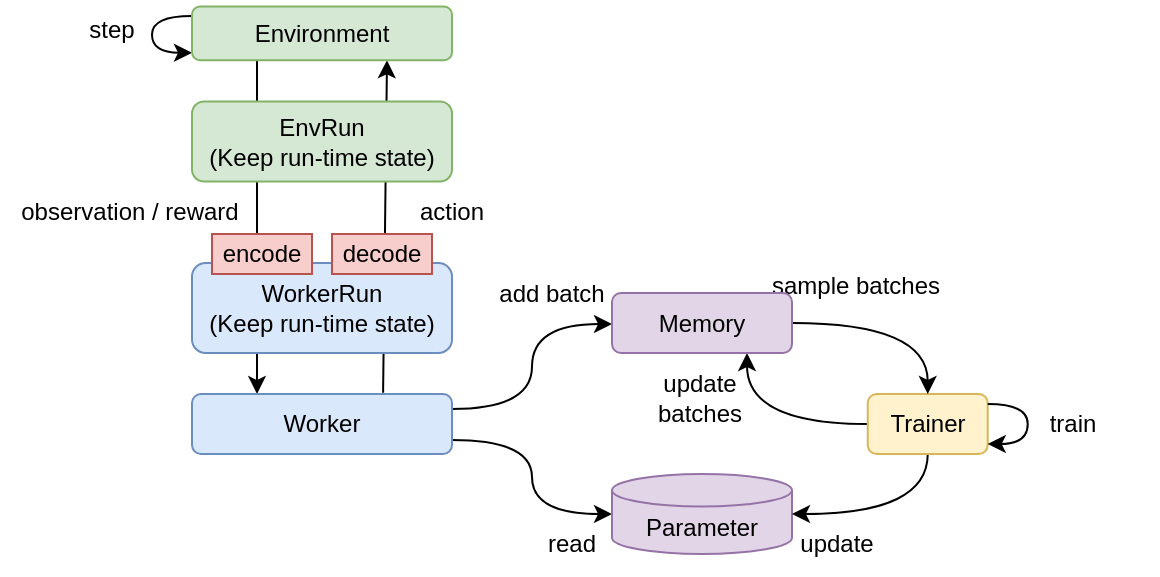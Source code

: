 <mxfile version="26.1.3" pages="5">
  <diagram id="8HCStm5KdboSv__WVgkv" name="sequence">
    <mxGraphModel dx="548" dy="292" grid="1" gridSize="10" guides="1" tooltips="1" connect="1" arrows="1" fold="1" page="1" pageScale="1" pageWidth="827" pageHeight="1169" math="0" shadow="0">
      <root>
        <mxCell id="0" />
        <mxCell id="1" parent="0" />
        <mxCell id="Dz7MXjapaTTVEsUoQ1y9-11" style="rounded=0;orthogonalLoop=1;jettySize=auto;html=1;entryX=0.25;entryY=0;entryDx=0;entryDy=0;exitX=0.25;exitY=1;exitDx=0;exitDy=0;" parent="1" source="d1hqdmulXSLHXT-Yh-JI-24" target="Dz7MXjapaTTVEsUoQ1y9-10" edge="1">
          <mxGeometry relative="1" as="geometry">
            <mxPoint x="305" y="88.12" as="sourcePoint" />
            <mxPoint x="480" y="97.63" as="targetPoint" />
          </mxGeometry>
        </mxCell>
        <mxCell id="r9WT5VXXQhSiEH60edSq-6" style="rounded=0;orthogonalLoop=1;jettySize=auto;html=1;exitX=0.735;exitY=-0.021;exitDx=0;exitDy=0;exitPerimeter=0;entryX=0.75;entryY=1;entryDx=0;entryDy=0;" parent="1" source="Dz7MXjapaTTVEsUoQ1y9-10" target="d1hqdmulXSLHXT-Yh-JI-24" edge="1">
          <mxGeometry relative="1" as="geometry">
            <mxPoint x="431.13" y="81.89" as="sourcePoint" />
            <mxPoint x="365" y="71.89" as="targetPoint" />
          </mxGeometry>
        </mxCell>
        <mxCell id="Dz7MXjapaTTVEsUoQ1y9-25" style="edgeStyle=orthogonalEdgeStyle;curved=1;rounded=0;orthogonalLoop=1;jettySize=auto;html=1;exitX=0;exitY=0.5;exitDx=0;exitDy=0;exitPerimeter=0;endArrow=none;endFill=0;startArrow=classic;startFill=1;entryX=1;entryY=0.75;entryDx=0;entryDy=0;" parent="1" source="Dz7MXjapaTTVEsUoQ1y9-4" target="Dz7MXjapaTTVEsUoQ1y9-10" edge="1">
          <mxGeometry relative="1" as="geometry">
            <Array as="points">
              <mxPoint x="440" y="310" />
              <mxPoint x="440" y="273" />
              <mxPoint x="400" y="273" />
            </Array>
            <mxPoint x="427" y="260" as="targetPoint" />
          </mxGeometry>
        </mxCell>
        <mxCell id="Dz7MXjapaTTVEsUoQ1y9-4" value="Parameter" style="shape=cylinder3;whiteSpace=wrap;html=1;boundedLbl=1;backgroundOutline=1;size=8.143;fillColor=#e1d5e7;strokeColor=#9673a6;" parent="1" vertex="1">
          <mxGeometry x="480" y="290" width="90" height="40" as="geometry" />
        </mxCell>
        <mxCell id="Dz7MXjapaTTVEsUoQ1y9-23" style="edgeStyle=orthogonalEdgeStyle;curved=1;rounded=0;orthogonalLoop=1;jettySize=auto;html=1;exitX=0.5;exitY=1;exitDx=0;exitDy=0;entryX=1;entryY=0.5;entryDx=0;entryDy=0;entryPerimeter=0;" parent="1" source="Dz7MXjapaTTVEsUoQ1y9-6" target="Dz7MXjapaTTVEsUoQ1y9-4" edge="1">
          <mxGeometry relative="1" as="geometry" />
        </mxCell>
        <mxCell id="dimpJZe9Pb7nGt2NOAaC-2" style="edgeStyle=orthogonalEdgeStyle;rounded=0;orthogonalLoop=1;jettySize=auto;html=1;entryX=0.75;entryY=1;entryDx=0;entryDy=0;curved=1;" edge="1" parent="1" source="Dz7MXjapaTTVEsUoQ1y9-6" target="dimpJZe9Pb7nGt2NOAaC-1">
          <mxGeometry relative="1" as="geometry" />
        </mxCell>
        <mxCell id="Dz7MXjapaTTVEsUoQ1y9-6" value="Trainer" style="rounded=1;whiteSpace=wrap;html=1;fillColor=#fff2cc;strokeColor=#d6b656;" parent="1" vertex="1">
          <mxGeometry x="607.87" y="250" width="60" height="30" as="geometry" />
        </mxCell>
        <mxCell id="Dz7MXjapaTTVEsUoQ1y9-7" style="edgeStyle=orthogonalEdgeStyle;rounded=0;orthogonalLoop=1;jettySize=auto;html=1;curved=1;exitX=0;exitY=0;exitDx=0;exitDy=0;" parent="1" edge="1">
          <mxGeometry relative="1" as="geometry">
            <Array as="points">
              <mxPoint x="250" y="61.39" />
              <mxPoint x="250" y="79.39" />
            </Array>
            <mxPoint x="270.001" y="61.021" as="sourcePoint" />
            <mxPoint x="270" y="79.39" as="targetPoint" />
          </mxGeometry>
        </mxCell>
        <mxCell id="Dz7MXjapaTTVEsUoQ1y9-8" value="step" style="text;html=1;strokeColor=none;fillColor=none;align=center;verticalAlign=middle;whiteSpace=wrap;rounded=0;" parent="1" vertex="1">
          <mxGeometry x="200" y="53.13" width="60" height="30" as="geometry" />
        </mxCell>
        <mxCell id="Dz7MXjapaTTVEsUoQ1y9-17" style="edgeStyle=orthogonalEdgeStyle;curved=1;rounded=0;orthogonalLoop=1;jettySize=auto;html=1;entryX=0;entryY=0.5;entryDx=0;entryDy=0;exitX=1;exitY=0.25;exitDx=0;exitDy=0;" parent="1" source="Dz7MXjapaTTVEsUoQ1y9-10" target="dimpJZe9Pb7nGt2NOAaC-1" edge="1">
          <mxGeometry relative="1" as="geometry">
            <Array as="points">
              <mxPoint x="440" y="258" />
              <mxPoint x="440" y="215" />
              <mxPoint x="480" y="215" />
            </Array>
            <mxPoint x="450" y="194.695" as="sourcePoint" />
            <mxPoint x="452.87" y="198.75" as="targetPoint" />
          </mxGeometry>
        </mxCell>
        <mxCell id="Dz7MXjapaTTVEsUoQ1y9-12" value="observation /&amp;nbsp;reward" style="text;html=1;strokeColor=none;fillColor=none;align=center;verticalAlign=middle;whiteSpace=wrap;rounded=0;" parent="1" vertex="1">
          <mxGeometry x="174" y="143.75" width="130" height="30" as="geometry" />
        </mxCell>
        <mxCell id="Dz7MXjapaTTVEsUoQ1y9-15" value="action" style="text;html=1;strokeColor=none;fillColor=none;align=center;verticalAlign=middle;whiteSpace=wrap;rounded=0;" parent="1" vertex="1">
          <mxGeometry x="370" y="143.75" width="60" height="30" as="geometry" />
        </mxCell>
        <mxCell id="Dz7MXjapaTTVEsUoQ1y9-18" value="add batch" style="text;html=1;strokeColor=none;fillColor=none;align=center;verticalAlign=middle;whiteSpace=wrap;rounded=0;" parent="1" vertex="1">
          <mxGeometry x="420" y="184.5" width="60" height="30" as="geometry" />
        </mxCell>
        <mxCell id="Dz7MXjapaTTVEsUoQ1y9-19" style="edgeStyle=orthogonalEdgeStyle;curved=1;rounded=0;orthogonalLoop=1;jettySize=auto;html=1;exitX=1;exitY=0.5;exitDx=0;exitDy=0;entryX=0.5;entryY=0;entryDx=0;entryDy=0;" parent="1" source="dimpJZe9Pb7nGt2NOAaC-1" target="Dz7MXjapaTTVEsUoQ1y9-6" edge="1">
          <mxGeometry relative="1" as="geometry">
            <mxPoint x="590.37" y="198.75" as="sourcePoint" />
          </mxGeometry>
        </mxCell>
        <mxCell id="Dz7MXjapaTTVEsUoQ1y9-20" value="sample batches" style="text;html=1;strokeColor=none;fillColor=none;align=center;verticalAlign=middle;whiteSpace=wrap;rounded=0;" parent="1" vertex="1">
          <mxGeometry x="557" y="180.5" width="90" height="30" as="geometry" />
        </mxCell>
        <mxCell id="Dz7MXjapaTTVEsUoQ1y9-24" value="update" style="text;html=1;strokeColor=none;fillColor=none;align=center;verticalAlign=middle;whiteSpace=wrap;rounded=0;" parent="1" vertex="1">
          <mxGeometry x="550" y="310" width="85" height="30" as="geometry" />
        </mxCell>
        <mxCell id="Dz7MXjapaTTVEsUoQ1y9-26" value="read" style="text;html=1;strokeColor=none;fillColor=none;align=center;verticalAlign=middle;whiteSpace=wrap;rounded=0;" parent="1" vertex="1">
          <mxGeometry x="430" y="310" width="60" height="30" as="geometry" />
        </mxCell>
        <mxCell id="1H51r3odysx_p06SB7lt-1" style="edgeStyle=orthogonalEdgeStyle;curved=1;rounded=0;orthogonalLoop=1;jettySize=auto;html=1;" parent="1" source="Dz7MXjapaTTVEsUoQ1y9-6" target="Dz7MXjapaTTVEsUoQ1y9-6" edge="1">
          <mxGeometry relative="1" as="geometry">
            <mxPoint x="657.87" y="272.5" as="sourcePoint" />
            <mxPoint x="568.62" y="303.75" as="targetPoint" />
          </mxGeometry>
        </mxCell>
        <mxCell id="1H51r3odysx_p06SB7lt-2" value="train" style="text;html=1;strokeColor=none;fillColor=none;align=center;verticalAlign=middle;whiteSpace=wrap;rounded=0;" parent="1" vertex="1">
          <mxGeometry x="667.87" y="250" width="85" height="30" as="geometry" />
        </mxCell>
        <mxCell id="d1hqdmulXSLHXT-Yh-JI-24" value="Environment" style="rounded=1;whiteSpace=wrap;html=1;fillColor=#d5e8d4;strokeColor=#82b366;" parent="1" vertex="1">
          <mxGeometry x="270" y="56.26" width="130" height="26.87" as="geometry" />
        </mxCell>
        <mxCell id="r9WT5VXXQhSiEH60edSq-1" value="EnvRun&lt;br&gt;(Keep run-time state)" style="rounded=1;whiteSpace=wrap;html=1;fillColor=#d5e8d4;strokeColor=#82b366;" parent="1" vertex="1">
          <mxGeometry x="270" y="103.75" width="130" height="40" as="geometry" />
        </mxCell>
        <mxCell id="r9WT5VXXQhSiEH60edSq-2" value="WorkerRun&lt;br&gt;(Keep run-time state)" style="rounded=1;whiteSpace=wrap;html=1;fillColor=#dae8fc;strokeColor=#6c8ebf;" parent="1" vertex="1">
          <mxGeometry x="270" y="184.5" width="130" height="45" as="geometry" />
        </mxCell>
        <mxCell id="Dz7MXjapaTTVEsUoQ1y9-10" value="Worker" style="rounded=1;whiteSpace=wrap;html=1;fillColor=#dae8fc;strokeColor=#6c8ebf;" parent="1" vertex="1">
          <mxGeometry x="270" y="250" width="130" height="30" as="geometry" />
        </mxCell>
        <mxCell id="eSRxUEwJaX7oG8RVJNS5-2" value="decode" style="rounded=0;whiteSpace=wrap;html=1;fillColor=#f8cecc;strokeColor=#b85450;" parent="1" vertex="1">
          <mxGeometry x="340" y="170" width="50" height="20" as="geometry" />
        </mxCell>
        <mxCell id="eSRxUEwJaX7oG8RVJNS5-1" value="encode" style="rounded=0;whiteSpace=wrap;html=1;fillColor=#f8cecc;strokeColor=#b85450;" parent="1" vertex="1">
          <mxGeometry x="280" y="170" width="50" height="20" as="geometry" />
        </mxCell>
        <mxCell id="dimpJZe9Pb7nGt2NOAaC-1" value="Memory" style="rounded=1;whiteSpace=wrap;html=1;fillColor=#e1d5e7;strokeColor=#9673a6;" vertex="1" parent="1">
          <mxGeometry x="480" y="199.5" width="90" height="30" as="geometry" />
        </mxCell>
        <mxCell id="dimpJZe9Pb7nGt2NOAaC-3" value="update&lt;div&gt;batches&lt;/div&gt;" style="text;html=1;strokeColor=none;fillColor=none;align=center;verticalAlign=middle;whiteSpace=wrap;rounded=0;" vertex="1" parent="1">
          <mxGeometry x="479" y="237" width="90" height="30" as="geometry" />
        </mxCell>
      </root>
    </mxGraphModel>
  </diagram>
  <diagram id="YnyO58ju2ZsBTfj123Jh" name="mp">
    <mxGraphModel dx="946" dy="503" grid="1" gridSize="10" guides="1" tooltips="1" connect="1" arrows="1" fold="1" page="1" pageScale="1" pageWidth="827" pageHeight="1169" math="0" shadow="0">
      <root>
        <mxCell id="Gu4-0b2xn2e90pc047bY-0" />
        <mxCell id="Gu4-0b2xn2e90pc047bY-1" parent="Gu4-0b2xn2e90pc047bY-0" />
        <mxCell id="szc0OzaTAx6EitnLWger-1" value="" style="rounded=0;whiteSpace=wrap;html=1;" parent="Gu4-0b2xn2e90pc047bY-1" vertex="1">
          <mxGeometry x="530" y="110" width="190" height="210" as="geometry" />
        </mxCell>
        <mxCell id="wtMo23867lj7A6iBCIME-0" value="" style="rounded=0;whiteSpace=wrap;html=1;" parent="Gu4-0b2xn2e90pc047bY-1" vertex="1">
          <mxGeometry x="60" y="110" width="290" height="110" as="geometry" />
        </mxCell>
        <mxCell id="RoZq5j0I4huKhHa5UfBf-0" style="edgeStyle=none;rounded=0;orthogonalLoop=1;jettySize=auto;html=1;exitX=1;exitY=0.5;exitDx=0;exitDy=0;startArrow=classic;startFill=1;" parent="Gu4-0b2xn2e90pc047bY-1" source="hCgiPdKvAsC8QuEQ23qE-1" target="hCgiPdKvAsC8QuEQ23qE-10" edge="1">
          <mxGeometry relative="1" as="geometry" />
        </mxCell>
        <mxCell id="hCgiPdKvAsC8QuEQ23qE-1" value="Environment" style="ellipse;whiteSpace=wrap;html=1;fillColor=#d5e8d4;strokeColor=#82b366;" parent="Gu4-0b2xn2e90pc047bY-1" vertex="1">
          <mxGeometry x="70" y="137.5" width="90" height="40" as="geometry" />
        </mxCell>
        <mxCell id="hCgiPdKvAsC8QuEQ23qE-4" style="rounded=0;orthogonalLoop=1;jettySize=auto;html=1;exitX=0.5;exitY=1;exitDx=0;exitDy=0;entryX=0.5;entryY=0;entryDx=0;entryDy=0;entryPerimeter=0;" parent="Gu4-0b2xn2e90pc047bY-1" source="hCgiPdKvAsC8QuEQ23qE-5" target="3Zu5WteFrr1FcEvkHmud-0" edge="1">
          <mxGeometry relative="1" as="geometry" />
        </mxCell>
        <mxCell id="9uBo-6KRhyvI6lXKB4fs-0" style="rounded=0;orthogonalLoop=1;jettySize=auto;html=1;entryX=0.25;entryY=1;entryDx=0;entryDy=0;exitX=0.25;exitY=0;exitDx=0;exitDy=0;" parent="Gu4-0b2xn2e90pc047bY-1" source="hCgiPdKvAsC8QuEQ23qE-5" target="8h98pAV-D-HmkaRFg6sH-0" edge="1">
          <mxGeometry relative="1" as="geometry" />
        </mxCell>
        <mxCell id="hCgiPdKvAsC8QuEQ23qE-5" value="Trainer" style="rounded=1;whiteSpace=wrap;html=1;fillColor=#fff2cc;strokeColor=#d6b656;" parent="Gu4-0b2xn2e90pc047bY-1" vertex="1">
          <mxGeometry x="580.26" y="201.88" width="87.75" height="27.49" as="geometry" />
        </mxCell>
        <mxCell id="hCgiPdKvAsC8QuEQ23qE-9" style="edgeStyle=orthogonalEdgeStyle;curved=1;rounded=0;orthogonalLoop=1;jettySize=auto;html=1;exitX=1;exitY=0.5;exitDx=0;exitDy=0;entryX=0.5;entryY=1;entryDx=0;entryDy=0;entryPerimeter=0;" parent="Gu4-0b2xn2e90pc047bY-1" source="hCgiPdKvAsC8QuEQ23qE-10" target="hCgiPdKvAsC8QuEQ23qE-14" edge="1">
          <mxGeometry relative="1" as="geometry" />
        </mxCell>
        <mxCell id="hCgiPdKvAsC8QuEQ23qE-10" value="Worker" style="rounded=1;whiteSpace=wrap;html=1;fillColor=#dae8fc;strokeColor=#6c8ebf;" parent="Gu4-0b2xn2e90pc047bY-1" vertex="1">
          <mxGeometry x="191" y="142.5" width="60" height="30" as="geometry" />
        </mxCell>
        <mxCell id="hCgiPdKvAsC8QuEQ23qE-17" style="rounded=0;orthogonalLoop=1;jettySize=auto;html=1;exitX=0.75;exitY=1;exitDx=0;exitDy=0;entryX=0.75;entryY=0;entryDx=0;entryDy=0;" parent="Gu4-0b2xn2e90pc047bY-1" source="8h98pAV-D-HmkaRFg6sH-0" target="hCgiPdKvAsC8QuEQ23qE-5" edge="1">
          <mxGeometry relative="1" as="geometry">
            <mxPoint x="563.96" y="141.195" as="sourcePoint" />
          </mxGeometry>
        </mxCell>
        <mxCell id="hCgiPdKvAsC8QuEQ23qE-18" value="sample&lt;br&gt;batches" style="text;html=1;strokeColor=none;fillColor=none;align=center;verticalAlign=middle;whiteSpace=wrap;rounded=0;" parent="Gu4-0b2xn2e90pc047bY-1" vertex="1">
          <mxGeometry x="650" y="169.37" width="70" height="30" as="geometry" />
        </mxCell>
        <mxCell id="hCgiPdKvAsC8QuEQ23qE-19" value="update" style="text;html=1;strokeColor=none;fillColor=none;align=center;verticalAlign=middle;whiteSpace=wrap;rounded=0;" parent="Gu4-0b2xn2e90pc047bY-1" vertex="1">
          <mxGeometry x="555" y="230.94" width="85" height="30" as="geometry" />
        </mxCell>
        <mxCell id="tBLzW1-dSC8KAft304s7-12" style="rounded=0;orthogonalLoop=1;jettySize=auto;html=1;exitX=0;exitY=0.5;exitDx=0;exitDy=0;exitPerimeter=0;startArrow=none;startFill=0;entryX=1;entryY=0.5;entryDx=0;entryDy=0;" parent="Gu4-0b2xn2e90pc047bY-1" source="3Zu5WteFrr1FcEvkHmud-0" edge="1">
          <mxGeometry relative="1" as="geometry">
            <mxPoint x="502.2" y="287.275" as="targetPoint" />
          </mxGeometry>
        </mxCell>
        <mxCell id="3Zu5WteFrr1FcEvkHmud-0" value="Parameter" style="shape=cylinder3;whiteSpace=wrap;html=1;boundedLbl=1;backgroundOutline=1;size=8.143;fillColor=#e1d5e7;strokeColor=#9673a6;" parent="Gu4-0b2xn2e90pc047bY-1" vertex="1">
          <mxGeometry x="577.13" y="267.5" width="94" height="40" as="geometry" />
        </mxCell>
        <mxCell id="3Zu5WteFrr1FcEvkHmud-2" value="[Server]&lt;br&gt;RemoteBoard" style="rounded=1;whiteSpace=wrap;html=1;fillColor=#ffe6cc;strokeColor=#d79b00;" parent="Gu4-0b2xn2e90pc047bY-1" vertex="1">
          <mxGeometry x="392.2" y="268.83" width="110" height="36.87" as="geometry" />
        </mxCell>
        <mxCell id="3Zu5WteFrr1FcEvkHmud-5" value="write" style="text;html=1;strokeColor=none;fillColor=none;align=center;verticalAlign=middle;whiteSpace=wrap;rounded=0;" parent="Gu4-0b2xn2e90pc047bY-1" vertex="1">
          <mxGeometry x="509.13" y="261.25" width="85" height="30" as="geometry" />
        </mxCell>
        <mxCell id="AqlXkb-w7h_acBey4eJv-0" value="write" style="text;html=1;strokeColor=none;fillColor=none;align=center;verticalAlign=middle;whiteSpace=wrap;rounded=0;" parent="Gu4-0b2xn2e90pc047bY-1" vertex="1">
          <mxGeometry x="340" y="233.13" width="85" height="30" as="geometry" />
        </mxCell>
        <mxCell id="wtMo23867lj7A6iBCIME-1" value="TrainerServer" style="text;html=1;strokeColor=none;fillColor=none;align=center;verticalAlign=middle;whiteSpace=wrap;rounded=0;" parent="Gu4-0b2xn2e90pc047bY-1" vertex="1">
          <mxGeometry x="594.13" y="105.57" width="60" height="30" as="geometry" />
        </mxCell>
        <mxCell id="s0bxHy9ZseCvG_myIAhX-0" style="edgeStyle=orthogonalEdgeStyle;rounded=0;orthogonalLoop=1;jettySize=auto;html=1;exitX=0;exitY=0.5;exitDx=0;exitDy=0;exitPerimeter=0;entryX=0.5;entryY=1;entryDx=0;entryDy=0;startArrow=classic;startFill=1;endArrow=none;endFill=0;" parent="Gu4-0b2xn2e90pc047bY-1" source="hCgiPdKvAsC8QuEQ23qE-3" target="hCgiPdKvAsC8QuEQ23qE-10" edge="1">
          <mxGeometry relative="1" as="geometry" />
        </mxCell>
        <mxCell id="hCgiPdKvAsC8QuEQ23qE-3" value="Parameter" style="shape=cylinder3;whiteSpace=wrap;html=1;boundedLbl=1;backgroundOutline=1;size=8.143;fillColor=#e1d5e7;strokeColor=#9673a6;" parent="Gu4-0b2xn2e90pc047bY-1" vertex="1">
          <mxGeometry x="251" y="173.75" width="84" height="40" as="geometry" />
        </mxCell>
        <mxCell id="tBLzW1-dSC8KAft304s7-1" value="" style="rounded=0;whiteSpace=wrap;html=1;" parent="Gu4-0b2xn2e90pc047bY-1" vertex="1">
          <mxGeometry x="60" y="232.5" width="290" height="105" as="geometry" />
        </mxCell>
        <mxCell id="tBLzW1-dSC8KAft304s7-2" style="edgeStyle=none;rounded=0;orthogonalLoop=1;jettySize=auto;html=1;exitX=1;exitY=0.5;exitDx=0;exitDy=0;startArrow=classic;startFill=1;" parent="Gu4-0b2xn2e90pc047bY-1" source="tBLzW1-dSC8KAft304s7-3" target="tBLzW1-dSC8KAft304s7-4" edge="1">
          <mxGeometry relative="1" as="geometry" />
        </mxCell>
        <mxCell id="tBLzW1-dSC8KAft304s7-3" value="Environment" style="ellipse;whiteSpace=wrap;html=1;fillColor=#d5e8d4;strokeColor=#82b366;" parent="Gu4-0b2xn2e90pc047bY-1" vertex="1">
          <mxGeometry x="70" y="255" width="90" height="40" as="geometry" />
        </mxCell>
        <mxCell id="tBLzW1-dSC8KAft304s7-4" value="Worker" style="rounded=1;whiteSpace=wrap;html=1;fillColor=#dae8fc;strokeColor=#6c8ebf;" parent="Gu4-0b2xn2e90pc047bY-1" vertex="1">
          <mxGeometry x="191" y="260" width="60" height="30" as="geometry" />
        </mxCell>
        <mxCell id="tBLzW1-dSC8KAft304s7-5" value="add batch" style="text;html=1;strokeColor=none;fillColor=none;align=center;verticalAlign=middle;whiteSpace=wrap;rounded=0;" parent="Gu4-0b2xn2e90pc047bY-1" vertex="1">
          <mxGeometry x="365" y="169.37" width="60" height="30" as="geometry" />
        </mxCell>
        <mxCell id="tBLzW1-dSC8KAft304s7-7" value="ActorServer2" style="text;html=1;strokeColor=none;fillColor=none;align=center;verticalAlign=middle;whiteSpace=wrap;rounded=0;" parent="Gu4-0b2xn2e90pc047bY-1" vertex="1">
          <mxGeometry x="172.5" y="228" width="60" height="30" as="geometry" />
        </mxCell>
        <mxCell id="tBLzW1-dSC8KAft304s7-8" style="edgeStyle=orthogonalEdgeStyle;rounded=0;orthogonalLoop=1;jettySize=auto;html=1;exitX=0;exitY=0.5;exitDx=0;exitDy=0;exitPerimeter=0;entryX=0.5;entryY=1;entryDx=0;entryDy=0;startArrow=classic;startFill=1;endArrow=none;endFill=0;" parent="Gu4-0b2xn2e90pc047bY-1" source="tBLzW1-dSC8KAft304s7-9" target="tBLzW1-dSC8KAft304s7-4" edge="1">
          <mxGeometry relative="1" as="geometry" />
        </mxCell>
        <mxCell id="tBLzW1-dSC8KAft304s7-9" value="Parameter" style="shape=cylinder3;whiteSpace=wrap;html=1;boundedLbl=1;backgroundOutline=1;size=8.143;fillColor=#e1d5e7;strokeColor=#9673a6;" parent="Gu4-0b2xn2e90pc047bY-1" vertex="1">
          <mxGeometry x="251" y="291.25" width="84" height="40" as="geometry" />
        </mxCell>
        <mxCell id="3Zu5WteFrr1FcEvkHmud-4" style="edgeStyle=orthogonalEdgeStyle;curved=1;rounded=0;orthogonalLoop=1;jettySize=auto;html=1;exitX=0;exitY=0.5;exitDx=0;exitDy=0;entryX=1;entryY=0.5;entryDx=0;entryDy=0;entryPerimeter=0;fillColor=#e1d5e7;strokeColor=#9673a6;" parent="Gu4-0b2xn2e90pc047bY-1" source="3Zu5WteFrr1FcEvkHmud-2" target="tBLzW1-dSC8KAft304s7-9" edge="1">
          <mxGeometry relative="1" as="geometry">
            <mxPoint x="340" y="280" as="targetPoint" />
          </mxGeometry>
        </mxCell>
        <mxCell id="tBLzW1-dSC8KAft304s7-11" style="edgeStyle=orthogonalEdgeStyle;curved=1;rounded=0;orthogonalLoop=1;jettySize=auto;html=1;exitX=0;exitY=0.5;exitDx=0;exitDy=0;entryX=1;entryY=0.5;entryDx=0;entryDy=0;entryPerimeter=0;fillColor=#e1d5e7;strokeColor=#9673a6;" parent="Gu4-0b2xn2e90pc047bY-1" source="3Zu5WteFrr1FcEvkHmud-2" target="hCgiPdKvAsC8QuEQ23qE-3" edge="1">
          <mxGeometry relative="1" as="geometry">
            <mxPoint x="430" y="289.375" as="sourcePoint" />
            <mxPoint x="345" y="338.75" as="targetPoint" />
          </mxGeometry>
        </mxCell>
        <mxCell id="szc0OzaTAx6EitnLWger-0" style="edgeStyle=orthogonalEdgeStyle;curved=1;rounded=0;orthogonalLoop=1;jettySize=auto;html=1;exitX=1;exitY=0.5;exitDx=0;exitDy=0;entryX=0.5;entryY=1;entryDx=0;entryDy=0;entryPerimeter=0;" parent="Gu4-0b2xn2e90pc047bY-1" source="tBLzW1-dSC8KAft304s7-4" target="hCgiPdKvAsC8QuEQ23qE-14" edge="1">
          <mxGeometry relative="1" as="geometry">
            <mxPoint x="270" y="172.5" as="sourcePoint" />
            <mxPoint x="397.75" y="155" as="targetPoint" />
            <Array as="points">
              <mxPoint x="360" y="275" />
              <mxPoint x="360" y="150" />
              <mxPoint x="384" y="150" />
            </Array>
          </mxGeometry>
        </mxCell>
        <mxCell id="szc0OzaTAx6EitnLWger-2" value="ActorServer1" style="text;html=1;strokeColor=none;fillColor=none;align=center;verticalAlign=middle;whiteSpace=wrap;rounded=0;" parent="Gu4-0b2xn2e90pc047bY-1" vertex="1">
          <mxGeometry x="178.5" y="107.5" width="60" height="30" as="geometry" />
        </mxCell>
        <mxCell id="OitwZkqVeGQr4RYmDPEj-0" value="read" style="text;html=1;strokeColor=none;fillColor=none;align=center;verticalAlign=middle;whiteSpace=wrap;rounded=0;" parent="Gu4-0b2xn2e90pc047bY-1" vertex="1">
          <mxGeometry x="178.5" y="190" width="85" height="30" as="geometry" />
        </mxCell>
        <mxCell id="OitwZkqVeGQr4RYmDPEj-1" value="read" style="text;html=1;strokeColor=none;fillColor=none;align=center;verticalAlign=middle;whiteSpace=wrap;rounded=0;" parent="Gu4-0b2xn2e90pc047bY-1" vertex="1">
          <mxGeometry x="178.5" y="307.5" width="85" height="30" as="geometry" />
        </mxCell>
        <mxCell id="Nvs9mhA8swCKkjgWe2Xr-0" value="・・・" style="text;html=1;strokeColor=none;fillColor=none;align=center;verticalAlign=middle;whiteSpace=wrap;rounded=0;fontStyle=0" parent="Gu4-0b2xn2e90pc047bY-1" vertex="1">
          <mxGeometry x="160" y="350" width="85" height="30" as="geometry" />
        </mxCell>
        <mxCell id="hCgiPdKvAsC8QuEQ23qE-14" value="" style="shape=cylinder3;whiteSpace=wrap;html=1;boundedLbl=1;backgroundOutline=1;size=15;rotation=90;fillColor=#ffe6cc;strokeColor=#d79b00;" parent="Gu4-0b2xn2e90pc047bY-1" vertex="1">
          <mxGeometry x="429.75" y="86.94" width="34.91" height="126.81" as="geometry" />
        </mxCell>
        <mxCell id="hCgiPdKvAsC8QuEQ23qE-15" value="[Server]&lt;br&gt;RemoteQueue" style="text;html=1;strokeColor=none;fillColor=none;align=center;verticalAlign=middle;whiteSpace=wrap;rounded=0;" parent="Gu4-0b2xn2e90pc047bY-1" vertex="1">
          <mxGeometry x="414.001" y="123.802" width="45.818" height="53.077" as="geometry" />
        </mxCell>
        <mxCell id="9uBo-6KRhyvI6lXKB4fs-1" value="update&lt;br&gt;batches" style="text;html=1;strokeColor=none;fillColor=none;align=center;verticalAlign=middle;whiteSpace=wrap;rounded=0;" parent="Gu4-0b2xn2e90pc047bY-1" vertex="1">
          <mxGeometry x="530" y="172.73" width="60" height="30" as="geometry" />
        </mxCell>
        <mxCell id="8h98pAV-D-HmkaRFg6sH-0" value="Memory" style="rounded=1;whiteSpace=wrap;html=1;fillColor=#e1d5e7;strokeColor=#9673a6;" parent="Gu4-0b2xn2e90pc047bY-1" vertex="1">
          <mxGeometry x="580" y="135.57" width="88.01" height="30" as="geometry" />
        </mxCell>
        <mxCell id="8h98pAV-D-HmkaRFg6sH-1" style="rounded=0;orthogonalLoop=1;jettySize=auto;html=1;exitX=0.5;exitY=0;exitDx=0;exitDy=0;entryX=0;entryY=0.5;entryDx=0;entryDy=0;exitPerimeter=0;" parent="Gu4-0b2xn2e90pc047bY-1" source="hCgiPdKvAsC8QuEQ23qE-14" target="8h98pAV-D-HmkaRFg6sH-0" edge="1">
          <mxGeometry relative="1" as="geometry">
            <mxPoint x="649" y="175" as="sourcePoint" />
            <mxPoint x="649" y="212" as="targetPoint" />
          </mxGeometry>
        </mxCell>
        <mxCell id="8h98pAV-D-HmkaRFg6sH-2" value="add" style="text;html=1;strokeColor=none;fillColor=none;align=center;verticalAlign=middle;whiteSpace=wrap;rounded=0;" parent="Gu4-0b2xn2e90pc047bY-1" vertex="1">
          <mxGeometry x="509.13" y="123.8" width="85" height="30" as="geometry" />
        </mxCell>
      </root>
    </mxGraphModel>
  </diagram>
  <diagram name="mp_memory" id="myOdr_CSayoS9-rvYK7P">
    <mxGraphModel dx="783" dy="417" grid="1" gridSize="10" guides="1" tooltips="1" connect="1" arrows="1" fold="1" page="1" pageScale="1" pageWidth="827" pageHeight="1169" math="0" shadow="0">
      <root>
        <mxCell id="0-RrMzKhqfAMAuhQivYd-0" />
        <mxCell id="0-RrMzKhqfAMAuhQivYd-1" parent="0-RrMzKhqfAMAuhQivYd-0" />
        <mxCell id="d6ZZputvcHkwLG8f-SQT-0" value="" style="rounded=0;whiteSpace=wrap;html=1;" vertex="1" parent="0-RrMzKhqfAMAuhQivYd-1">
          <mxGeometry x="560" y="110" width="130" height="70" as="geometry" />
        </mxCell>
        <mxCell id="0-RrMzKhqfAMAuhQivYd-2" value="" style="rounded=0;whiteSpace=wrap;html=1;" vertex="1" parent="0-RrMzKhqfAMAuhQivYd-1">
          <mxGeometry x="520" y="220" width="200" height="120" as="geometry" />
        </mxCell>
        <mxCell id="0-RrMzKhqfAMAuhQivYd-3" value="" style="rounded=0;whiteSpace=wrap;html=1;" vertex="1" parent="0-RrMzKhqfAMAuhQivYd-1">
          <mxGeometry x="60" y="110" width="290" height="110" as="geometry" />
        </mxCell>
        <mxCell id="0-RrMzKhqfAMAuhQivYd-4" style="edgeStyle=none;rounded=0;orthogonalLoop=1;jettySize=auto;html=1;exitX=1;exitY=0.5;exitDx=0;exitDy=0;startArrow=classic;startFill=1;" edge="1" parent="0-RrMzKhqfAMAuhQivYd-1" source="0-RrMzKhqfAMAuhQivYd-5" target="0-RrMzKhqfAMAuhQivYd-10">
          <mxGeometry relative="1" as="geometry" />
        </mxCell>
        <mxCell id="0-RrMzKhqfAMAuhQivYd-5" value="Environment" style="ellipse;whiteSpace=wrap;html=1;fillColor=#d5e8d4;strokeColor=#82b366;" vertex="1" parent="0-RrMzKhqfAMAuhQivYd-1">
          <mxGeometry x="70" y="137.5" width="90" height="40" as="geometry" />
        </mxCell>
        <mxCell id="0-RrMzKhqfAMAuhQivYd-6" style="rounded=0;orthogonalLoop=1;jettySize=auto;html=1;exitX=0.5;exitY=1;exitDx=0;exitDy=0;entryX=0.5;entryY=0;entryDx=0;entryDy=0;entryPerimeter=0;" edge="1" parent="0-RrMzKhqfAMAuhQivYd-1" source="0-RrMzKhqfAMAuhQivYd-8" target="0-RrMzKhqfAMAuhQivYd-15">
          <mxGeometry relative="1" as="geometry" />
        </mxCell>
        <mxCell id="0-RrMzKhqfAMAuhQivYd-7" style="rounded=0;orthogonalLoop=1;jettySize=auto;html=1;entryX=0.25;entryY=1;entryDx=0;entryDy=0;exitX=0.25;exitY=0;exitDx=0;exitDy=0;" edge="1" parent="0-RrMzKhqfAMAuhQivYd-1" source="0-RrMzKhqfAMAuhQivYd-8" target="0-RrMzKhqfAMAuhQivYd-40">
          <mxGeometry relative="1" as="geometry" />
        </mxCell>
        <mxCell id="0-RrMzKhqfAMAuhQivYd-8" value="Trainer" style="rounded=1;whiteSpace=wrap;html=1;fillColor=#fff2cc;strokeColor=#d6b656;" vertex="1" parent="0-RrMzKhqfAMAuhQivYd-1">
          <mxGeometry x="585.12" y="250.0" width="87.75" height="27.49" as="geometry" />
        </mxCell>
        <mxCell id="0-RrMzKhqfAMAuhQivYd-9" style="edgeStyle=orthogonalEdgeStyle;curved=1;rounded=0;orthogonalLoop=1;jettySize=auto;html=1;exitX=1;exitY=0.5;exitDx=0;exitDy=0;entryX=0.5;entryY=1;entryDx=0;entryDy=0;entryPerimeter=0;" edge="1" parent="0-RrMzKhqfAMAuhQivYd-1" source="0-RrMzKhqfAMAuhQivYd-10" target="0-RrMzKhqfAMAuhQivYd-37">
          <mxGeometry relative="1" as="geometry" />
        </mxCell>
        <mxCell id="0-RrMzKhqfAMAuhQivYd-10" value="Worker" style="rounded=1;whiteSpace=wrap;html=1;fillColor=#dae8fc;strokeColor=#6c8ebf;" vertex="1" parent="0-RrMzKhqfAMAuhQivYd-1">
          <mxGeometry x="191" y="142.5" width="60" height="30" as="geometry" />
        </mxCell>
        <mxCell id="0-RrMzKhqfAMAuhQivYd-11" style="rounded=0;orthogonalLoop=1;jettySize=auto;html=1;exitX=0.75;exitY=1;exitDx=0;exitDy=0;entryX=0.75;entryY=0;entryDx=0;entryDy=0;" edge="1" parent="0-RrMzKhqfAMAuhQivYd-1" source="0-RrMzKhqfAMAuhQivYd-40" target="0-RrMzKhqfAMAuhQivYd-8">
          <mxGeometry relative="1" as="geometry">
            <mxPoint x="563.96" y="152.445" as="sourcePoint" />
          </mxGeometry>
        </mxCell>
        <mxCell id="0-RrMzKhqfAMAuhQivYd-12" value="sample&lt;br&gt;batches" style="text;html=1;strokeColor=none;fillColor=none;align=center;verticalAlign=middle;whiteSpace=wrap;rounded=0;" vertex="1" parent="0-RrMzKhqfAMAuhQivYd-1">
          <mxGeometry x="650" y="183.75" width="70" height="30" as="geometry" />
        </mxCell>
        <mxCell id="0-RrMzKhqfAMAuhQivYd-13" value="update" style="text;html=1;strokeColor=none;fillColor=none;align=center;verticalAlign=middle;whiteSpace=wrap;rounded=0;rotation=0;" vertex="1" parent="0-RrMzKhqfAMAuhQivYd-1">
          <mxGeometry x="650" y="271.25" width="65" height="30" as="geometry" />
        </mxCell>
        <mxCell id="0-RrMzKhqfAMAuhQivYd-14" style="rounded=0;orthogonalLoop=1;jettySize=auto;html=1;exitX=0;exitY=0.5;exitDx=0;exitDy=0;exitPerimeter=0;startArrow=none;startFill=0;entryX=1;entryY=0.5;entryDx=0;entryDy=0;" edge="1" parent="0-RrMzKhqfAMAuhQivYd-1" source="0-RrMzKhqfAMAuhQivYd-15">
          <mxGeometry relative="1" as="geometry">
            <mxPoint x="502.2" y="287.275" as="targetPoint" />
          </mxGeometry>
        </mxCell>
        <mxCell id="0-RrMzKhqfAMAuhQivYd-15" value="Parameter" style="shape=cylinder3;whiteSpace=wrap;html=1;boundedLbl=1;backgroundOutline=1;size=8.143;fillColor=#e1d5e7;strokeColor=#9673a6;" vertex="1" parent="0-RrMzKhqfAMAuhQivYd-1">
          <mxGeometry x="581.99" y="295" width="94" height="40" as="geometry" />
        </mxCell>
        <mxCell id="0-RrMzKhqfAMAuhQivYd-16" value="[Server]&lt;br&gt;RemoteBoard" style="rounded=1;whiteSpace=wrap;html=1;fillColor=#ffe6cc;strokeColor=#d79b00;" vertex="1" parent="0-RrMzKhqfAMAuhQivYd-1">
          <mxGeometry x="392.2" y="268.83" width="110" height="36.87" as="geometry" />
        </mxCell>
        <mxCell id="0-RrMzKhqfAMAuhQivYd-17" value="write" style="text;html=1;strokeColor=none;fillColor=none;align=center;verticalAlign=middle;whiteSpace=wrap;rounded=0;" vertex="1" parent="0-RrMzKhqfAMAuhQivYd-1">
          <mxGeometry x="459.82" y="301.25" width="85" height="30" as="geometry" />
        </mxCell>
        <mxCell id="0-RrMzKhqfAMAuhQivYd-18" value="write" style="text;html=1;strokeColor=none;fillColor=none;align=center;verticalAlign=middle;whiteSpace=wrap;rounded=0;" vertex="1" parent="0-RrMzKhqfAMAuhQivYd-1">
          <mxGeometry x="340" y="233.13" width="85" height="30" as="geometry" />
        </mxCell>
        <mxCell id="0-RrMzKhqfAMAuhQivYd-19" value="MemoryServer" style="text;html=1;strokeColor=none;fillColor=none;align=center;verticalAlign=middle;whiteSpace=wrap;rounded=0;" vertex="1" parent="0-RrMzKhqfAMAuhQivYd-1">
          <mxGeometry x="598.87" y="105.34" width="60" height="30" as="geometry" />
        </mxCell>
        <mxCell id="0-RrMzKhqfAMAuhQivYd-20" style="edgeStyle=orthogonalEdgeStyle;rounded=0;orthogonalLoop=1;jettySize=auto;html=1;exitX=0;exitY=0.5;exitDx=0;exitDy=0;exitPerimeter=0;entryX=0.5;entryY=1;entryDx=0;entryDy=0;startArrow=classic;startFill=1;endArrow=none;endFill=0;" edge="1" parent="0-RrMzKhqfAMAuhQivYd-1" source="0-RrMzKhqfAMAuhQivYd-21" target="0-RrMzKhqfAMAuhQivYd-10">
          <mxGeometry relative="1" as="geometry" />
        </mxCell>
        <mxCell id="0-RrMzKhqfAMAuhQivYd-21" value="Parameter" style="shape=cylinder3;whiteSpace=wrap;html=1;boundedLbl=1;backgroundOutline=1;size=8.143;fillColor=#e1d5e7;strokeColor=#9673a6;" vertex="1" parent="0-RrMzKhqfAMAuhQivYd-1">
          <mxGeometry x="251" y="173.75" width="84" height="40" as="geometry" />
        </mxCell>
        <mxCell id="0-RrMzKhqfAMAuhQivYd-22" value="" style="rounded=0;whiteSpace=wrap;html=1;" vertex="1" parent="0-RrMzKhqfAMAuhQivYd-1">
          <mxGeometry x="60" y="232.5" width="290" height="105" as="geometry" />
        </mxCell>
        <mxCell id="0-RrMzKhqfAMAuhQivYd-23" style="edgeStyle=none;rounded=0;orthogonalLoop=1;jettySize=auto;html=1;exitX=1;exitY=0.5;exitDx=0;exitDy=0;startArrow=classic;startFill=1;" edge="1" parent="0-RrMzKhqfAMAuhQivYd-1" source="0-RrMzKhqfAMAuhQivYd-24" target="0-RrMzKhqfAMAuhQivYd-25">
          <mxGeometry relative="1" as="geometry" />
        </mxCell>
        <mxCell id="0-RrMzKhqfAMAuhQivYd-24" value="Environment" style="ellipse;whiteSpace=wrap;html=1;fillColor=#d5e8d4;strokeColor=#82b366;" vertex="1" parent="0-RrMzKhqfAMAuhQivYd-1">
          <mxGeometry x="70" y="255" width="90" height="40" as="geometry" />
        </mxCell>
        <mxCell id="0-RrMzKhqfAMAuhQivYd-25" value="Worker" style="rounded=1;whiteSpace=wrap;html=1;fillColor=#dae8fc;strokeColor=#6c8ebf;" vertex="1" parent="0-RrMzKhqfAMAuhQivYd-1">
          <mxGeometry x="191" y="260" width="60" height="30" as="geometry" />
        </mxCell>
        <mxCell id="0-RrMzKhqfAMAuhQivYd-26" value="add batch" style="text;html=1;strokeColor=none;fillColor=none;align=center;verticalAlign=middle;whiteSpace=wrap;rounded=0;" vertex="1" parent="0-RrMzKhqfAMAuhQivYd-1">
          <mxGeometry x="365" y="169.37" width="60" height="30" as="geometry" />
        </mxCell>
        <mxCell id="0-RrMzKhqfAMAuhQivYd-27" value="ActorServer2" style="text;html=1;strokeColor=none;fillColor=none;align=center;verticalAlign=middle;whiteSpace=wrap;rounded=0;" vertex="1" parent="0-RrMzKhqfAMAuhQivYd-1">
          <mxGeometry x="172.5" y="228" width="60" height="30" as="geometry" />
        </mxCell>
        <mxCell id="0-RrMzKhqfAMAuhQivYd-28" style="edgeStyle=orthogonalEdgeStyle;rounded=0;orthogonalLoop=1;jettySize=auto;html=1;exitX=0;exitY=0.5;exitDx=0;exitDy=0;exitPerimeter=0;entryX=0.5;entryY=1;entryDx=0;entryDy=0;startArrow=classic;startFill=1;endArrow=none;endFill=0;" edge="1" parent="0-RrMzKhqfAMAuhQivYd-1" source="0-RrMzKhqfAMAuhQivYd-29" target="0-RrMzKhqfAMAuhQivYd-25">
          <mxGeometry relative="1" as="geometry" />
        </mxCell>
        <mxCell id="0-RrMzKhqfAMAuhQivYd-29" value="Parameter" style="shape=cylinder3;whiteSpace=wrap;html=1;boundedLbl=1;backgroundOutline=1;size=8.143;fillColor=#e1d5e7;strokeColor=#9673a6;" vertex="1" parent="0-RrMzKhqfAMAuhQivYd-1">
          <mxGeometry x="251" y="291.25" width="84" height="40" as="geometry" />
        </mxCell>
        <mxCell id="0-RrMzKhqfAMAuhQivYd-30" style="edgeStyle=orthogonalEdgeStyle;curved=1;rounded=0;orthogonalLoop=1;jettySize=auto;html=1;exitX=0;exitY=0.5;exitDx=0;exitDy=0;entryX=1;entryY=0.5;entryDx=0;entryDy=0;entryPerimeter=0;fillColor=#e1d5e7;strokeColor=#9673a6;" edge="1" parent="0-RrMzKhqfAMAuhQivYd-1" source="0-RrMzKhqfAMAuhQivYd-16" target="0-RrMzKhqfAMAuhQivYd-29">
          <mxGeometry relative="1" as="geometry">
            <mxPoint x="340" y="280" as="targetPoint" />
          </mxGeometry>
        </mxCell>
        <mxCell id="0-RrMzKhqfAMAuhQivYd-31" style="edgeStyle=orthogonalEdgeStyle;curved=1;rounded=0;orthogonalLoop=1;jettySize=auto;html=1;exitX=0;exitY=0.5;exitDx=0;exitDy=0;entryX=1;entryY=0.5;entryDx=0;entryDy=0;entryPerimeter=0;fillColor=#e1d5e7;strokeColor=#9673a6;" edge="1" parent="0-RrMzKhqfAMAuhQivYd-1" source="0-RrMzKhqfAMAuhQivYd-16" target="0-RrMzKhqfAMAuhQivYd-21">
          <mxGeometry relative="1" as="geometry">
            <mxPoint x="430" y="289.375" as="sourcePoint" />
            <mxPoint x="345" y="338.75" as="targetPoint" />
          </mxGeometry>
        </mxCell>
        <mxCell id="0-RrMzKhqfAMAuhQivYd-32" style="edgeStyle=orthogonalEdgeStyle;curved=1;rounded=0;orthogonalLoop=1;jettySize=auto;html=1;exitX=1;exitY=0.5;exitDx=0;exitDy=0;entryX=0.5;entryY=1;entryDx=0;entryDy=0;entryPerimeter=0;" edge="1" parent="0-RrMzKhqfAMAuhQivYd-1" source="0-RrMzKhqfAMAuhQivYd-25" target="0-RrMzKhqfAMAuhQivYd-37">
          <mxGeometry relative="1" as="geometry">
            <mxPoint x="270" y="172.5" as="sourcePoint" />
            <mxPoint x="397.75" y="155" as="targetPoint" />
            <Array as="points">
              <mxPoint x="360" y="275" />
              <mxPoint x="360" y="150" />
              <mxPoint x="384" y="150" />
            </Array>
          </mxGeometry>
        </mxCell>
        <mxCell id="0-RrMzKhqfAMAuhQivYd-33" value="ActorServer1" style="text;html=1;strokeColor=none;fillColor=none;align=center;verticalAlign=middle;whiteSpace=wrap;rounded=0;" vertex="1" parent="0-RrMzKhqfAMAuhQivYd-1">
          <mxGeometry x="178.5" y="107.5" width="60" height="30" as="geometry" />
        </mxCell>
        <mxCell id="0-RrMzKhqfAMAuhQivYd-34" value="read" style="text;html=1;strokeColor=none;fillColor=none;align=center;verticalAlign=middle;whiteSpace=wrap;rounded=0;" vertex="1" parent="0-RrMzKhqfAMAuhQivYd-1">
          <mxGeometry x="178.5" y="190" width="85" height="30" as="geometry" />
        </mxCell>
        <mxCell id="0-RrMzKhqfAMAuhQivYd-35" value="read" style="text;html=1;strokeColor=none;fillColor=none;align=center;verticalAlign=middle;whiteSpace=wrap;rounded=0;" vertex="1" parent="0-RrMzKhqfAMAuhQivYd-1">
          <mxGeometry x="178.5" y="307.5" width="85" height="30" as="geometry" />
        </mxCell>
        <mxCell id="0-RrMzKhqfAMAuhQivYd-36" value="・・・" style="text;html=1;strokeColor=none;fillColor=none;align=center;verticalAlign=middle;whiteSpace=wrap;rounded=0;fontStyle=0" vertex="1" parent="0-RrMzKhqfAMAuhQivYd-1">
          <mxGeometry x="160" y="340" width="85" height="30" as="geometry" />
        </mxCell>
        <mxCell id="0-RrMzKhqfAMAuhQivYd-37" value="" style="shape=cylinder3;whiteSpace=wrap;html=1;boundedLbl=1;backgroundOutline=1;size=15;rotation=90;fillColor=#ffe6cc;strokeColor=#d79b00;" vertex="1" parent="0-RrMzKhqfAMAuhQivYd-1">
          <mxGeometry x="429.75" y="86.94" width="34.91" height="126.81" as="geometry" />
        </mxCell>
        <mxCell id="0-RrMzKhqfAMAuhQivYd-38" value="[Server]&lt;br&gt;RemoteQueue" style="text;html=1;strokeColor=none;fillColor=none;align=center;verticalAlign=middle;whiteSpace=wrap;rounded=0;" vertex="1" parent="0-RrMzKhqfAMAuhQivYd-1">
          <mxGeometry x="414.001" y="123.802" width="45.818" height="53.077" as="geometry" />
        </mxCell>
        <mxCell id="0-RrMzKhqfAMAuhQivYd-39" value="update&lt;br&gt;batches" style="text;html=1;strokeColor=none;fillColor=none;align=center;verticalAlign=middle;whiteSpace=wrap;rounded=0;" vertex="1" parent="0-RrMzKhqfAMAuhQivYd-1">
          <mxGeometry x="544.82" y="183.75" width="60" height="30" as="geometry" />
        </mxCell>
        <mxCell id="0-RrMzKhqfAMAuhQivYd-40" value="Memory" style="rounded=1;whiteSpace=wrap;html=1;fillColor=#e1d5e7;strokeColor=#9673a6;" vertex="1" parent="0-RrMzKhqfAMAuhQivYd-1">
          <mxGeometry x="584.86" y="135.34" width="88.01" height="30" as="geometry" />
        </mxCell>
        <mxCell id="0-RrMzKhqfAMAuhQivYd-41" style="rounded=0;orthogonalLoop=1;jettySize=auto;html=1;exitX=0.5;exitY=0;exitDx=0;exitDy=0;entryX=0;entryY=0.5;entryDx=0;entryDy=0;exitPerimeter=0;" edge="1" parent="0-RrMzKhqfAMAuhQivYd-1" source="0-RrMzKhqfAMAuhQivYd-37" target="0-RrMzKhqfAMAuhQivYd-40">
          <mxGeometry relative="1" as="geometry">
            <mxPoint x="649" y="175" as="sourcePoint" />
            <mxPoint x="649" y="212" as="targetPoint" />
          </mxGeometry>
        </mxCell>
        <mxCell id="0-RrMzKhqfAMAuhQivYd-42" value="add&lt;div&gt;batch&lt;/div&gt;" style="text;html=1;strokeColor=none;fillColor=none;align=center;verticalAlign=middle;whiteSpace=wrap;rounded=0;" vertex="1" parent="0-RrMzKhqfAMAuhQivYd-1">
          <mxGeometry x="491.99" y="114.5" width="85" height="30" as="geometry" />
        </mxCell>
        <mxCell id="d6ZZputvcHkwLG8f-SQT-1" value="TrainerServer" style="text;html=1;strokeColor=none;fillColor=none;align=center;verticalAlign=middle;whiteSpace=wrap;rounded=0;" vertex="1" parent="0-RrMzKhqfAMAuhQivYd-1">
          <mxGeometry x="530" y="220" width="60" height="30" as="geometry" />
        </mxCell>
      </root>
    </mxGraphModel>
  </diagram>
  <diagram id="8ljoofoabtsPVLnk0Y_w" name="multiplay">
    <mxGraphModel dx="1337" dy="716" grid="1" gridSize="10" guides="1" tooltips="1" connect="1" arrows="1" fold="1" page="1" pageScale="1" pageWidth="827" pageHeight="1169" math="0" shadow="0">
      <root>
        <mxCell id="-tAiIZP5slMnOxf2c5f_-0" />
        <mxCell id="-tAiIZP5slMnOxf2c5f_-1" parent="-tAiIZP5slMnOxf2c5f_-0" />
        <mxCell id="Lr9z2r6yjGcZo_QZBl7X-0" value="" style="rounded=0;whiteSpace=wrap;html=1;" parent="-tAiIZP5slMnOxf2c5f_-1" vertex="1">
          <mxGeometry x="149.5" y="330" width="370.5" height="120" as="geometry" />
        </mxCell>
        <mxCell id="Lr9z2r6yjGcZo_QZBl7X-3" value="WorkerA" style="rounded=1;whiteSpace=wrap;html=1;fillColor=#dae8fc;strokeColor=#6c8ebf;" parent="-tAiIZP5slMnOxf2c5f_-1" vertex="1">
          <mxGeometry x="450" y="350" width="60" height="30" as="geometry" />
        </mxCell>
        <mxCell id="Lr9z2r6yjGcZo_QZBl7X-8" value="Actor" style="text;html=1;strokeColor=none;fillColor=none;align=center;verticalAlign=middle;whiteSpace=wrap;rounded=0;" parent="-tAiIZP5slMnOxf2c5f_-1" vertex="1">
          <mxGeometry x="142" y="330" width="85" height="30" as="geometry" />
        </mxCell>
        <mxCell id="vBa4fYk8NrU3yPCKN6xu-12" style="rounded=0;orthogonalLoop=1;jettySize=auto;html=1;exitX=1;exitY=0.5;exitDx=0;exitDy=0;entryX=0;entryY=0.5;entryDx=0;entryDy=0;dashed=1;" parent="-tAiIZP5slMnOxf2c5f_-1" source="rAPJDmcHNUlQ_y6YH2tv-0" target="vBa4fYk8NrU3yPCKN6xu-11" edge="1">
          <mxGeometry relative="1" as="geometry" />
        </mxCell>
        <mxCell id="rAPJDmcHNUlQ_y6YH2tv-0" value="Player1" style="rounded=1;whiteSpace=wrap;html=1;fillColor=#dae8fc;strokeColor=#6c8ebf;" parent="-tAiIZP5slMnOxf2c5f_-1" vertex="1">
          <mxGeometry x="280.75" y="350" width="60" height="30" as="geometry" />
        </mxCell>
        <mxCell id="Fywf5wE0uVQSaH7Zr0TA-0" value="WorkerB" style="rounded=1;whiteSpace=wrap;html=1;fillColor=#dae8fc;strokeColor=#6c8ebf;" parent="-tAiIZP5slMnOxf2c5f_-1" vertex="1">
          <mxGeometry x="450" y="390" width="60" height="30" as="geometry" />
        </mxCell>
        <mxCell id="Fywf5wE0uVQSaH7Zr0TA-1" value="Player2" style="rounded=1;whiteSpace=wrap;html=1;fillColor=#dae8fc;strokeColor=#6c8ebf;" parent="-tAiIZP5slMnOxf2c5f_-1" vertex="1">
          <mxGeometry x="280.75" y="390" width="60" height="30" as="geometry" />
        </mxCell>
        <mxCell id="Fywf5wE0uVQSaH7Zr0TA-2" value="・・・" style="text;html=1;strokeColor=none;fillColor=none;align=center;verticalAlign=middle;whiteSpace=wrap;rounded=0;" parent="-tAiIZP5slMnOxf2c5f_-1" vertex="1">
          <mxGeometry x="455" y="420" width="50" height="30" as="geometry" />
        </mxCell>
        <mxCell id="Fywf5wE0uVQSaH7Zr0TA-3" value="・・・" style="text;html=1;strokeColor=none;fillColor=none;align=center;verticalAlign=middle;whiteSpace=wrap;rounded=0;" parent="-tAiIZP5slMnOxf2c5f_-1" vertex="1">
          <mxGeometry x="285.75" y="420" width="50" height="30" as="geometry" />
        </mxCell>
        <mxCell id="vBa4fYk8NrU3yPCKN6xu-3" style="rounded=0;orthogonalLoop=1;jettySize=auto;html=1;exitX=1;exitY=0.5;exitDx=0;exitDy=0;entryX=0;entryY=0.5;entryDx=0;entryDy=0;" parent="-tAiIZP5slMnOxf2c5f_-1" source="vBa4fYk8NrU3yPCKN6xu-1" target="rAPJDmcHNUlQ_y6YH2tv-0" edge="1">
          <mxGeometry relative="1" as="geometry" />
        </mxCell>
        <mxCell id="vBa4fYk8NrU3yPCKN6xu-4" style="rounded=0;orthogonalLoop=1;jettySize=auto;html=1;exitX=1;exitY=0.5;exitDx=0;exitDy=0;entryX=0;entryY=0.5;entryDx=0;entryDy=0;" parent="-tAiIZP5slMnOxf2c5f_-1" source="vBa4fYk8NrU3yPCKN6xu-1" target="Fywf5wE0uVQSaH7Zr0TA-1" edge="1">
          <mxGeometry relative="1" as="geometry" />
        </mxCell>
        <mxCell id="vBa4fYk8NrU3yPCKN6xu-1" value="Environment" style="rounded=1;whiteSpace=wrap;html=1;fillColor=#d5e8d4;strokeColor=#82b366;" parent="-tAiIZP5slMnOxf2c5f_-1" vertex="1">
          <mxGeometry x="160" y="371.26" width="95.5" height="28.74" as="geometry" />
        </mxCell>
        <mxCell id="vBa4fYk8NrU3yPCKN6xu-10" value="Shuffling is achieved by changing the association between Player and Worker." style="text;html=1;strokeColor=none;fillColor=none;align=center;verticalAlign=middle;whiteSpace=wrap;rounded=0;" parent="-tAiIZP5slMnOxf2c5f_-1" vertex="1">
          <mxGeometry x="280.75" y="440" width="229.25" height="55" as="geometry" />
        </mxCell>
        <mxCell id="vBa4fYk8NrU3yPCKN6xu-11" value="relation&lt;br&gt;table" style="rounded=0;whiteSpace=wrap;html=1;" parent="-tAiIZP5slMnOxf2c5f_-1" vertex="1">
          <mxGeometry x="363.25" y="370" width="60" height="30" as="geometry" />
        </mxCell>
        <mxCell id="vBa4fYk8NrU3yPCKN6xu-13" style="rounded=0;orthogonalLoop=1;jettySize=auto;html=1;exitX=1;exitY=0.5;exitDx=0;exitDy=0;entryX=0;entryY=0.5;entryDx=0;entryDy=0;dashed=1;" parent="-tAiIZP5slMnOxf2c5f_-1" source="Fywf5wE0uVQSaH7Zr0TA-1" target="vBa4fYk8NrU3yPCKN6xu-11" edge="1">
          <mxGeometry relative="1" as="geometry">
            <mxPoint x="351" y="375" as="sourcePoint" />
            <mxPoint x="380" y="395" as="targetPoint" />
          </mxGeometry>
        </mxCell>
        <mxCell id="vBa4fYk8NrU3yPCKN6xu-14" style="rounded=0;orthogonalLoop=1;jettySize=auto;html=1;exitX=1;exitY=0.5;exitDx=0;exitDy=0;entryX=0;entryY=0.5;entryDx=0;entryDy=0;dashed=1;" parent="-tAiIZP5slMnOxf2c5f_-1" source="vBa4fYk8NrU3yPCKN6xu-11" target="Lr9z2r6yjGcZo_QZBl7X-3" edge="1">
          <mxGeometry relative="1" as="geometry">
            <mxPoint x="351" y="375" as="sourcePoint" />
            <mxPoint x="373" y="395" as="targetPoint" />
          </mxGeometry>
        </mxCell>
        <mxCell id="vBa4fYk8NrU3yPCKN6xu-15" style="rounded=0;orthogonalLoop=1;jettySize=auto;html=1;exitX=1;exitY=0.5;exitDx=0;exitDy=0;entryX=0;entryY=0.5;entryDx=0;entryDy=0;dashed=1;" parent="-tAiIZP5slMnOxf2c5f_-1" source="vBa4fYk8NrU3yPCKN6xu-11" target="Fywf5wE0uVQSaH7Zr0TA-0" edge="1">
          <mxGeometry relative="1" as="geometry">
            <mxPoint x="433" y="395" as="sourcePoint" />
            <mxPoint x="460" y="375" as="targetPoint" />
          </mxGeometry>
        </mxCell>
      </root>
    </mxGraphModel>
  </diagram>
  <diagram name="distribution" id="7d8HXFsvebTZd2VzOeGy">
    <mxGraphModel dx="637" dy="341" grid="1" gridSize="10" guides="1" tooltips="1" connect="1" arrows="1" fold="1" page="1" pageScale="1" pageWidth="827" pageHeight="1169" math="0" shadow="0">
      <root>
        <mxCell id="K-JtKgRcWMsRQbdHGlLO-0" />
        <mxCell id="K-JtKgRcWMsRQbdHGlLO-1" parent="K-JtKgRcWMsRQbdHGlLO-0" />
        <mxCell id="Bo_YwxscBov0E5RCQlZk-0" value="" style="rounded=0;whiteSpace=wrap;html=1;" parent="K-JtKgRcWMsRQbdHGlLO-1" vertex="1">
          <mxGeometry x="262.86" y="110" width="175.09" height="80" as="geometry" />
        </mxCell>
        <mxCell id="K-JtKgRcWMsRQbdHGlLO-2" value="" style="rounded=0;whiteSpace=wrap;html=1;" parent="K-JtKgRcWMsRQbdHGlLO-1" vertex="1">
          <mxGeometry x="130" y="110" width="110" height="180" as="geometry" />
        </mxCell>
        <mxCell id="K-JtKgRcWMsRQbdHGlLO-3" value="" style="rounded=0;whiteSpace=wrap;html=1;" parent="K-JtKgRcWMsRQbdHGlLO-1" vertex="1">
          <mxGeometry x="460" y="110" width="220" height="180" as="geometry" />
        </mxCell>
        <mxCell id="K-JtKgRcWMsRQbdHGlLO-19" value="TrainerServer" style="text;html=1;strokeColor=none;fillColor=none;align=center;verticalAlign=middle;whiteSpace=wrap;rounded=0;" parent="K-JtKgRcWMsRQbdHGlLO-1" vertex="1">
          <mxGeometry x="550" y="105.57" width="60" height="30" as="geometry" />
        </mxCell>
        <mxCell id="oQPWFHLeAvDRo9ODsm7F-1" value="" style="rounded=0;whiteSpace=wrap;html=1;" parent="K-JtKgRcWMsRQbdHGlLO-1" vertex="1">
          <mxGeometry x="262.85" y="200" width="175.09" height="90" as="geometry" />
        </mxCell>
        <mxCell id="fyiamIvasMBw120ySicx-1" value="BoardServer&lt;br&gt;(Redis)" style="text;html=1;strokeColor=none;fillColor=none;align=center;verticalAlign=middle;whiteSpace=wrap;rounded=0;" parent="K-JtKgRcWMsRQbdHGlLO-1" vertex="1">
          <mxGeometry x="297.4" y="200.16" width="106" height="35.57" as="geometry" />
        </mxCell>
        <mxCell id="fyiamIvasMBw120ySicx-4" value="ActorServers" style="text;html=1;strokeColor=none;fillColor=none;align=center;verticalAlign=middle;whiteSpace=wrap;rounded=0;" parent="K-JtKgRcWMsRQbdHGlLO-1" vertex="1">
          <mxGeometry x="155" y="105.57" width="60" height="30" as="geometry" />
        </mxCell>
        <mxCell id="mVCAIx4aRvd08PZL6nRw-0" style="rounded=0;orthogonalLoop=1;jettySize=auto;html=1;exitX=0;exitY=0.5;exitDx=0;exitDy=0;exitPerimeter=0;entryX=1;entryY=0.5;entryDx=0;entryDy=0;fillColor=#fff2cc;strokeColor=#d6b656;" parent="K-JtKgRcWMsRQbdHGlLO-1" source="KXaunBCTfVO6KOo2EXvc-0" target="KXaunBCTfVO6KOo2EXvc-2" edge="1">
          <mxGeometry relative="1" as="geometry" />
        </mxCell>
        <mxCell id="KXaunBCTfVO6KOo2EXvc-0" value="Parameter" style="shape=cylinder3;whiteSpace=wrap;html=1;boundedLbl=1;backgroundOutline=1;size=8.143;fillColor=#e1d5e7;strokeColor=#9673a6;" parent="K-JtKgRcWMsRQbdHGlLO-1" vertex="1">
          <mxGeometry x="472.62" y="238.55" width="94" height="40" as="geometry" />
        </mxCell>
        <mxCell id="FWwQPP199w9RK9_ndgVG-0" style="edgeStyle=orthogonalEdgeStyle;rounded=0;orthogonalLoop=1;jettySize=auto;html=1;exitX=1;exitY=0.5;exitDx=0;exitDy=0;entryX=0.5;entryY=0;entryDx=0;entryDy=0;curved=1;fillColor=#fff2cc;strokeColor=#d6b656;" parent="K-JtKgRcWMsRQbdHGlLO-1" source="KXaunBCTfVO6KOo2EXvc-1" target="gHAY5ou-n5BGvadcSqOF-0" edge="1">
          <mxGeometry relative="1" as="geometry" />
        </mxCell>
        <mxCell id="KXaunBCTfVO6KOo2EXvc-1" value="Memory" style="rounded=1;whiteSpace=wrap;html=1;fillColor=#e1d5e7;strokeColor=#9673a6;" parent="K-JtKgRcWMsRQbdHGlLO-1" vertex="1">
          <mxGeometry x="475.62" y="146.25" width="88.01" height="30" as="geometry" />
        </mxCell>
        <mxCell id="KXaunBCTfVO6KOo2EXvc-2" value="Parameter&lt;br&gt;Board" style="rounded=1;whiteSpace=wrap;html=1;fillColor=#ffe6cc;strokeColor=#d79b00;" parent="K-JtKgRcWMsRQbdHGlLO-1" vertex="1">
          <mxGeometry x="313.45" y="240" width="73.91" height="37.1" as="geometry" />
        </mxCell>
        <mxCell id="KXaunBCTfVO6KOo2EXvc-4" value="" style="group" parent="K-JtKgRcWMsRQbdHGlLO-1" vertex="1" connectable="0">
          <mxGeometry x="287.0" y="152.93" width="150.95" height="34.91" as="geometry" />
        </mxCell>
        <mxCell id="wBPU5spe-ewi0DSU35Eb-1" value="" style="shape=cylinder3;whiteSpace=wrap;html=1;boundedLbl=1;backgroundOutline=1;size=15;rotation=90;fillColor=#ffe6cc;strokeColor=#d79b00;" parent="KXaunBCTfVO6KOo2EXvc-4" vertex="1">
          <mxGeometry x="45.95" y="-55.09" width="34.91" height="126.81" as="geometry" />
        </mxCell>
        <mxCell id="uH6KPZyr-v1Uc-ahFsSU-0" value="Memory&lt;br&gt;Queue" style="text;html=1;strokeColor=none;fillColor=none;align=center;verticalAlign=middle;whiteSpace=wrap;rounded=0;" parent="KXaunBCTfVO6KOo2EXvc-4" vertex="1">
          <mxGeometry x="13.3" y="-3.85" width="76.03" height="22.5" as="geometry" />
        </mxCell>
        <mxCell id="hT4Uu9JYz7L08yv55qAr-10" style="rounded=0;orthogonalLoop=1;jettySize=auto;html=1;entryX=0.002;entryY=0.461;entryDx=0;entryDy=0;fillColor=#dae8fc;strokeColor=#6c8ebf;entryPerimeter=0;exitX=1;exitY=0.5;exitDx=0;exitDy=0;startArrow=classic;startFill=1;endArrow=none;endFill=0;" parent="K-JtKgRcWMsRQbdHGlLO-1" source="hT4Uu9JYz7L08yv55qAr-3" target="KXaunBCTfVO6KOo2EXvc-2" edge="1">
          <mxGeometry relative="1" as="geometry">
            <mxPoint x="293.4" y="305.101" as="sourcePoint" />
          </mxGeometry>
        </mxCell>
        <mxCell id="hT4Uu9JYz7L08yv55qAr-6" style="rounded=0;orthogonalLoop=1;jettySize=auto;html=1;exitX=1;exitY=0.25;exitDx=0;exitDy=0;entryX=0.5;entryY=1;entryDx=0;entryDy=0;entryPerimeter=0;edgeStyle=orthogonalEdgeStyle;fillColor=#dae8fc;strokeColor=#6c8ebf;" parent="K-JtKgRcWMsRQbdHGlLO-1" source="hT4Uu9JYz7L08yv55qAr-0" target="wBPU5spe-ewi0DSU35Eb-1" edge="1">
          <mxGeometry relative="1" as="geometry">
            <mxPoint x="440" y="330" as="targetPoint" />
            <Array as="points">
              <mxPoint x="250" y="156" />
              <mxPoint x="250" y="161" />
            </Array>
          </mxGeometry>
        </mxCell>
        <mxCell id="hT4Uu9JYz7L08yv55qAr-0" value="Actor1" style="rounded=1;whiteSpace=wrap;html=1;fillColor=#dae8fc;strokeColor=#6c8ebf;" parent="K-JtKgRcWMsRQbdHGlLO-1" vertex="1">
          <mxGeometry x="140" y="147.54" width="90" height="33.75" as="geometry" />
        </mxCell>
        <mxCell id="hT4Uu9JYz7L08yv55qAr-1" value="Actor2" style="rounded=1;whiteSpace=wrap;html=1;fillColor=#dae8fc;strokeColor=#6c8ebf;" parent="K-JtKgRcWMsRQbdHGlLO-1" vertex="1">
          <mxGeometry x="140" y="198.9" width="90" height="33.75" as="geometry" />
        </mxCell>
        <mxCell id="hT4Uu9JYz7L08yv55qAr-3" value="・・・" style="text;html=1;strokeColor=none;fillColor=none;align=center;verticalAlign=middle;whiteSpace=wrap;rounded=0;fontStyle=0" parent="K-JtKgRcWMsRQbdHGlLO-1" vertex="1">
          <mxGeometry x="140" y="242.65" width="90" height="30" as="geometry" />
        </mxCell>
        <mxCell id="hT4Uu9JYz7L08yv55qAr-4" style="rounded=0;orthogonalLoop=1;jettySize=auto;html=1;entryX=0;entryY=0.5;entryDx=0;entryDy=0;exitX=1;exitY=0.5;exitDx=0;exitDy=0;fillColor=#dae8fc;strokeColor=#6c8ebf;startArrow=classic;startFill=1;endArrow=none;endFill=0;" parent="K-JtKgRcWMsRQbdHGlLO-1" source="hT4Uu9JYz7L08yv55qAr-0" target="KXaunBCTfVO6KOo2EXvc-2" edge="1">
          <mxGeometry relative="1" as="geometry">
            <mxPoint x="274.35" y="217.688" as="sourcePoint" />
          </mxGeometry>
        </mxCell>
        <mxCell id="hT4Uu9JYz7L08yv55qAr-5" style="rounded=0;orthogonalLoop=1;jettySize=auto;html=1;exitX=1;exitY=0.5;exitDx=0;exitDy=0;entryX=0;entryY=0.5;entryDx=0;entryDy=0;fillColor=#dae8fc;strokeColor=#6c8ebf;startArrow=classic;startFill=1;endArrow=none;endFill=0;" parent="K-JtKgRcWMsRQbdHGlLO-1" source="hT4Uu9JYz7L08yv55qAr-1" target="KXaunBCTfVO6KOo2EXvc-2" edge="1">
          <mxGeometry relative="1" as="geometry">
            <mxPoint x="274.35" y="266.258" as="sourcePoint" />
            <mxPoint x="570" y="168" as="targetPoint" />
          </mxGeometry>
        </mxCell>
        <mxCell id="hT4Uu9JYz7L08yv55qAr-7" style="rounded=0;orthogonalLoop=1;jettySize=auto;html=1;exitX=1;exitY=0.25;exitDx=0;exitDy=0;entryX=0.5;entryY=1;entryDx=0;entryDy=0;entryPerimeter=0;edgeStyle=orthogonalEdgeStyle;fillColor=#dae8fc;strokeColor=#6c8ebf;" parent="K-JtKgRcWMsRQbdHGlLO-1" source="hT4Uu9JYz7L08yv55qAr-1" target="wBPU5spe-ewi0DSU35Eb-1" edge="1">
          <mxGeometry relative="1" as="geometry">
            <mxPoint x="450" y="340" as="targetPoint" />
            <mxPoint x="570" y="168" as="sourcePoint" />
            <Array as="points">
              <mxPoint x="230" y="210" />
              <mxPoint x="250" y="210" />
              <mxPoint x="250" y="161" />
            </Array>
          </mxGeometry>
        </mxCell>
        <mxCell id="hT4Uu9JYz7L08yv55qAr-11" style="rounded=0;orthogonalLoop=1;jettySize=auto;html=1;entryX=0.5;entryY=1;entryDx=0;entryDy=0;entryPerimeter=0;edgeStyle=orthogonalEdgeStyle;exitX=1;exitY=0.25;exitDx=0;exitDy=0;fillColor=#dae8fc;strokeColor=#6c8ebf;" parent="K-JtKgRcWMsRQbdHGlLO-1" source="hT4Uu9JYz7L08yv55qAr-3" target="wBPU5spe-ewi0DSU35Eb-1" edge="1">
          <mxGeometry relative="1" as="geometry">
            <Array as="points">
              <mxPoint x="250" y="250" />
              <mxPoint x="250" y="161" />
            </Array>
          </mxGeometry>
        </mxCell>
        <mxCell id="FWwQPP199w9RK9_ndgVG-1" style="edgeStyle=orthogonalEdgeStyle;rounded=0;orthogonalLoop=1;jettySize=auto;html=1;exitX=0;exitY=0.5;exitDx=0;exitDy=0;entryX=0.5;entryY=1;entryDx=0;entryDy=0;curved=1;fillColor=#fff2cc;strokeColor=#d6b656;" parent="K-JtKgRcWMsRQbdHGlLO-1" source="gHAY5ou-n5BGvadcSqOF-0" target="KXaunBCTfVO6KOo2EXvc-1" edge="1">
          <mxGeometry relative="1" as="geometry" />
        </mxCell>
        <mxCell id="gHAY5ou-n5BGvadcSqOF-0" value="Trainer" style="rounded=1;whiteSpace=wrap;html=1;fillColor=#fff2cc;strokeColor=#d6b656;" parent="K-JtKgRcWMsRQbdHGlLO-1" vertex="1">
          <mxGeometry x="579.63" y="204.2" width="87.75" height="27.49" as="geometry" />
        </mxCell>
        <mxCell id="gHAY5ou-n5BGvadcSqOF-2" style="rounded=0;orthogonalLoop=1;jettySize=auto;html=1;entryX=0;entryY=0.5;entryDx=0;entryDy=0;exitX=0.5;exitY=0;exitDx=0;exitDy=0;exitPerimeter=0;fillColor=#fff2cc;strokeColor=#d6b656;" parent="K-JtKgRcWMsRQbdHGlLO-1" source="wBPU5spe-ewi0DSU35Eb-1" target="KXaunBCTfVO6KOo2EXvc-1" edge="1">
          <mxGeometry relative="1" as="geometry" />
        </mxCell>
        <mxCell id="FWwQPP199w9RK9_ndgVG-2" style="edgeStyle=orthogonalEdgeStyle;rounded=0;orthogonalLoop=1;jettySize=auto;html=1;exitX=0.5;exitY=1;exitDx=0;exitDy=0;entryX=1;entryY=0.5;entryDx=0;entryDy=0;entryPerimeter=0;curved=1;fillColor=#fff2cc;strokeColor=#d6b656;" parent="K-JtKgRcWMsRQbdHGlLO-1" source="gHAY5ou-n5BGvadcSqOF-0" target="KXaunBCTfVO6KOo2EXvc-0" edge="1">
          <mxGeometry relative="1" as="geometry" />
        </mxCell>
        <mxCell id="BILJDX5-aFC6KhjEcolH-0" value="read" style="text;html=1;strokeColor=none;fillColor=none;align=center;verticalAlign=middle;whiteSpace=wrap;rounded=0;" parent="K-JtKgRcWMsRQbdHGlLO-1" vertex="1">
          <mxGeometry x="240" y="260" width="85" height="30" as="geometry" />
        </mxCell>
        <mxCell id="BILJDX5-aFC6KhjEcolH-1" value="write" style="text;html=1;strokeColor=none;fillColor=none;align=center;verticalAlign=middle;whiteSpace=wrap;rounded=0;" parent="K-JtKgRcWMsRQbdHGlLO-1" vertex="1">
          <mxGeometry x="375" y="260" width="85" height="30" as="geometry" />
        </mxCell>
        <mxCell id="BILJDX5-aFC6KhjEcolH-2" value="add" style="text;html=1;strokeColor=none;fillColor=none;align=center;verticalAlign=middle;whiteSpace=wrap;rounded=0;" parent="K-JtKgRcWMsRQbdHGlLO-1" vertex="1">
          <mxGeometry x="240" y="122.93" width="85" height="30" as="geometry" />
        </mxCell>
        <mxCell id="BILJDX5-aFC6KhjEcolH-3" value="recv" style="text;html=1;strokeColor=none;fillColor=none;align=center;verticalAlign=middle;whiteSpace=wrap;rounded=0;" parent="K-JtKgRcWMsRQbdHGlLO-1" vertex="1">
          <mxGeometry x="437.94" y="119.41" width="85" height="30" as="geometry" />
        </mxCell>
        <mxCell id="BILJDX5-aFC6KhjEcolH-4" value="sample" style="text;html=1;strokeColor=none;fillColor=none;align=center;verticalAlign=middle;whiteSpace=wrap;rounded=0;" parent="K-JtKgRcWMsRQbdHGlLO-1" vertex="1">
          <mxGeometry x="595" y="149.41" width="85" height="30" as="geometry" />
        </mxCell>
        <mxCell id="BILJDX5-aFC6KhjEcolH-5" value="update" style="text;html=1;strokeColor=none;fillColor=none;align=center;verticalAlign=middle;whiteSpace=wrap;rounded=0;" parent="K-JtKgRcWMsRQbdHGlLO-1" vertex="1">
          <mxGeometry x="460" y="198.2" width="85" height="30" as="geometry" />
        </mxCell>
        <mxCell id="Bo_YwxscBov0E5RCQlZk-1" value="MQServer" style="text;html=1;strokeColor=none;fillColor=none;align=center;verticalAlign=middle;whiteSpace=wrap;rounded=0;" parent="K-JtKgRcWMsRQbdHGlLO-1" vertex="1">
          <mxGeometry x="297.4" y="102.78" width="106" height="35.57" as="geometry" />
        </mxCell>
      </root>
    </mxGraphModel>
  </diagram>
</mxfile>
